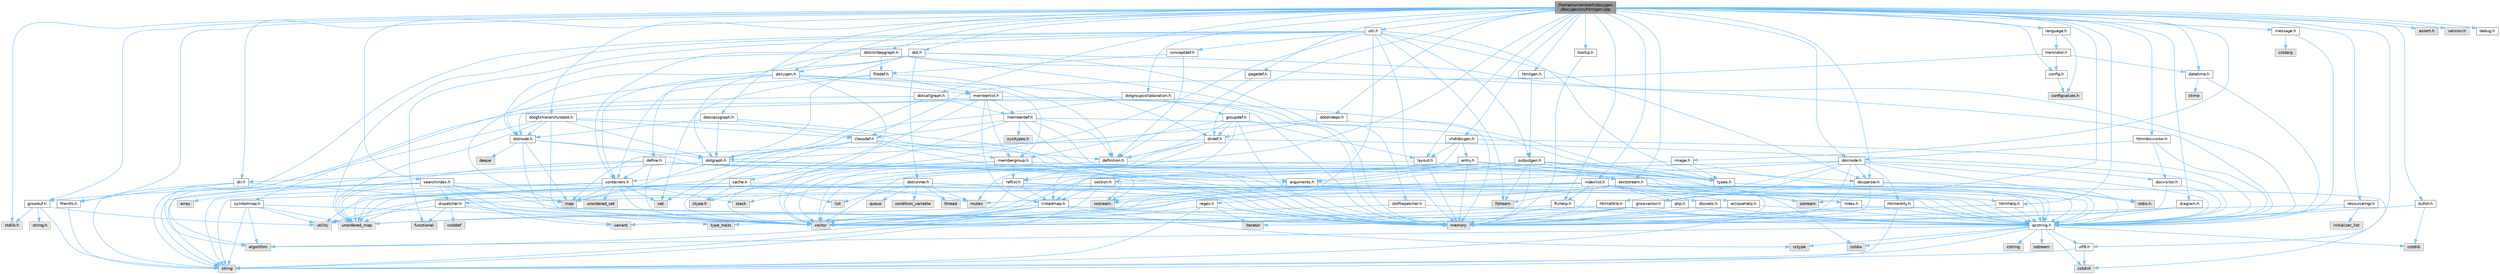 digraph "/home/runner/work/doxygen/doxygen/src/htmlgen.cpp"
{
 // INTERACTIVE_SVG=YES
 // LATEX_PDF_SIZE
  bgcolor="transparent";
  edge [fontname=Helvetica,fontsize=10,labelfontname=Helvetica,labelfontsize=10];
  node [fontname=Helvetica,fontsize=10,shape=box,height=0.2,width=0.4];
  Node1 [label="/home/runner/work/doxygen\l/doxygen/src/htmlgen.cpp",height=0.2,width=0.4,color="gray40", fillcolor="grey60", style="filled", fontcolor="black",tooltip=" "];
  Node1 -> Node2 [color="steelblue1",style="solid"];
  Node2 [label="stdlib.h",height=0.2,width=0.4,color="grey60", fillcolor="#E0E0E0", style="filled",tooltip=" "];
  Node1 -> Node3 [color="steelblue1",style="solid"];
  Node3 [label="assert.h",height=0.2,width=0.4,color="grey60", fillcolor="#E0E0E0", style="filled",tooltip=" "];
  Node1 -> Node4 [color="steelblue1",style="solid"];
  Node4 [label="mutex",height=0.2,width=0.4,color="grey60", fillcolor="#E0E0E0", style="filled",tooltip=" "];
  Node1 -> Node5 [color="steelblue1",style="solid"];
  Node5 [label="sstream",height=0.2,width=0.4,color="grey60", fillcolor="#E0E0E0", style="filled",tooltip=" "];
  Node1 -> Node6 [color="steelblue1",style="solid"];
  Node6 [label="message.h",height=0.2,width=0.4,color="grey40", fillcolor="white", style="filled",URL="$d2/d0d/message_8h.html",tooltip=" "];
  Node6 -> Node7 [color="steelblue1",style="solid"];
  Node7 [label="cstdarg",height=0.2,width=0.4,color="grey60", fillcolor="#E0E0E0", style="filled",tooltip=" "];
  Node6 -> Node8 [color="steelblue1",style="solid"];
  Node8 [label="qcstring.h",height=0.2,width=0.4,color="grey40", fillcolor="white", style="filled",URL="$d7/d5c/qcstring_8h.html",tooltip=" "];
  Node8 -> Node9 [color="steelblue1",style="solid"];
  Node9 [label="string",height=0.2,width=0.4,color="grey60", fillcolor="#E0E0E0", style="filled",tooltip=" "];
  Node8 -> Node10 [color="steelblue1",style="solid"];
  Node10 [label="algorithm",height=0.2,width=0.4,color="grey60", fillcolor="#E0E0E0", style="filled",tooltip=" "];
  Node8 -> Node11 [color="steelblue1",style="solid"];
  Node11 [label="cctype",height=0.2,width=0.4,color="grey60", fillcolor="#E0E0E0", style="filled",tooltip=" "];
  Node8 -> Node12 [color="steelblue1",style="solid"];
  Node12 [label="cstring",height=0.2,width=0.4,color="grey60", fillcolor="#E0E0E0", style="filled",tooltip=" "];
  Node8 -> Node13 [color="steelblue1",style="solid"];
  Node13 [label="cstdio",height=0.2,width=0.4,color="grey60", fillcolor="#E0E0E0", style="filled",tooltip=" "];
  Node8 -> Node14 [color="steelblue1",style="solid"];
  Node14 [label="cstdlib",height=0.2,width=0.4,color="grey60", fillcolor="#E0E0E0", style="filled",tooltip=" "];
  Node8 -> Node15 [color="steelblue1",style="solid"];
  Node15 [label="cstdint",height=0.2,width=0.4,color="grey60", fillcolor="#E0E0E0", style="filled",tooltip=" "];
  Node8 -> Node16 [color="steelblue1",style="solid"];
  Node16 [label="ostream",height=0.2,width=0.4,color="grey60", fillcolor="#E0E0E0", style="filled",tooltip=" "];
  Node8 -> Node17 [color="steelblue1",style="solid"];
  Node17 [label="utf8.h",height=0.2,width=0.4,color="grey40", fillcolor="white", style="filled",URL="$db/d7c/utf8_8h.html",tooltip="Various UTF8 related helper functions."];
  Node17 -> Node15 [color="steelblue1",style="solid"];
  Node17 -> Node9 [color="steelblue1",style="solid"];
  Node1 -> Node18 [color="steelblue1",style="solid"];
  Node18 [label="htmlgen.h",height=0.2,width=0.4,color="grey40", fillcolor="white", style="filled",URL="$d8/d56/htmlgen_8h.html",tooltip=" "];
  Node18 -> Node19 [color="steelblue1",style="solid"];
  Node19 [label="outputgen.h",height=0.2,width=0.4,color="grey40", fillcolor="white", style="filled",URL="$df/d06/outputgen_8h.html",tooltip=" "];
  Node19 -> Node20 [color="steelblue1",style="solid"];
  Node20 [label="memory",height=0.2,width=0.4,color="grey60", fillcolor="#E0E0E0", style="filled",tooltip=" "];
  Node19 -> Node21 [color="steelblue1",style="solid"];
  Node21 [label="stack",height=0.2,width=0.4,color="grey60", fillcolor="#E0E0E0", style="filled",tooltip=" "];
  Node19 -> Node22 [color="steelblue1",style="solid"];
  Node22 [label="iostream",height=0.2,width=0.4,color="grey60", fillcolor="#E0E0E0", style="filled",tooltip=" "];
  Node19 -> Node23 [color="steelblue1",style="solid"];
  Node23 [label="fstream",height=0.2,width=0.4,color="grey60", fillcolor="#E0E0E0", style="filled",tooltip=" "];
  Node19 -> Node24 [color="steelblue1",style="solid"];
  Node24 [label="types.h",height=0.2,width=0.4,color="grey40", fillcolor="white", style="filled",URL="$d9/d49/types_8h.html",tooltip="This file contains a number of basic enums and types."];
  Node24 -> Node8 [color="steelblue1",style="solid"];
  Node19 -> Node25 [color="steelblue1",style="solid"];
  Node25 [label="index.h",height=0.2,width=0.4,color="grey40", fillcolor="white", style="filled",URL="$d1/db5/index_8h.html",tooltip=" "];
  Node25 -> Node20 [color="steelblue1",style="solid"];
  Node25 -> Node8 [color="steelblue1",style="solid"];
  Node19 -> Node26 [color="steelblue1",style="solid"];
  Node26 [label="section.h",height=0.2,width=0.4,color="grey40", fillcolor="white", style="filled",URL="$d1/d2a/section_8h.html",tooltip=" "];
  Node26 -> Node9 [color="steelblue1",style="solid"];
  Node26 -> Node27 [color="steelblue1",style="solid"];
  Node27 [label="unordered_map",height=0.2,width=0.4,color="grey60", fillcolor="#E0E0E0", style="filled",tooltip=" "];
  Node26 -> Node8 [color="steelblue1",style="solid"];
  Node26 -> Node28 [color="steelblue1",style="solid"];
  Node28 [label="linkedmap.h",height=0.2,width=0.4,color="grey40", fillcolor="white", style="filled",URL="$da/de1/linkedmap_8h.html",tooltip=" "];
  Node28 -> Node27 [color="steelblue1",style="solid"];
  Node28 -> Node29 [color="steelblue1",style="solid"];
  Node29 [label="vector",height=0.2,width=0.4,color="grey60", fillcolor="#E0E0E0", style="filled",tooltip=" "];
  Node28 -> Node20 [color="steelblue1",style="solid"];
  Node28 -> Node9 [color="steelblue1",style="solid"];
  Node28 -> Node10 [color="steelblue1",style="solid"];
  Node28 -> Node11 [color="steelblue1",style="solid"];
  Node28 -> Node8 [color="steelblue1",style="solid"];
  Node19 -> Node30 [color="steelblue1",style="solid"];
  Node30 [label="textstream.h",height=0.2,width=0.4,color="grey40", fillcolor="white", style="filled",URL="$d4/d7d/textstream_8h.html",tooltip=" "];
  Node30 -> Node9 [color="steelblue1",style="solid"];
  Node30 -> Node22 [color="steelblue1",style="solid"];
  Node30 -> Node5 [color="steelblue1",style="solid"];
  Node30 -> Node15 [color="steelblue1",style="solid"];
  Node30 -> Node13 [color="steelblue1",style="solid"];
  Node30 -> Node23 [color="steelblue1",style="solid"];
  Node30 -> Node31 [color="steelblue1",style="solid"];
  Node31 [label="type_traits",height=0.2,width=0.4,color="grey60", fillcolor="#E0E0E0", style="filled",tooltip=" "];
  Node30 -> Node8 [color="steelblue1",style="solid"];
  Node19 -> Node32 [color="steelblue1",style="solid"];
  Node32 [label="docparser.h",height=0.2,width=0.4,color="grey40", fillcolor="white", style="filled",URL="$de/d9c/docparser_8h.html",tooltip=" "];
  Node32 -> Node33 [color="steelblue1",style="solid"];
  Node33 [label="stdio.h",height=0.2,width=0.4,color="grey60", fillcolor="#E0E0E0", style="filled",tooltip=" "];
  Node32 -> Node20 [color="steelblue1",style="solid"];
  Node32 -> Node8 [color="steelblue1",style="solid"];
  Node32 -> Node34 [color="steelblue1",style="solid"];
  Node34 [label="growvector.h",height=0.2,width=0.4,color="grey40", fillcolor="white", style="filled",URL="$d7/d50/growvector_8h.html",tooltip=" "];
  Node34 -> Node29 [color="steelblue1",style="solid"];
  Node34 -> Node20 [color="steelblue1",style="solid"];
  Node34 -> Node35 [color="steelblue1",style="solid"];
  Node35 [label="iterator",height=0.2,width=0.4,color="grey60", fillcolor="#E0E0E0", style="filled",tooltip=" "];
  Node1 -> Node36 [color="steelblue1",style="solid"];
  Node36 [label="config.h",height=0.2,width=0.4,color="grey40", fillcolor="white", style="filled",URL="$db/d16/config_8h.html",tooltip=" "];
  Node36 -> Node37 [color="steelblue1",style="solid"];
  Node37 [label="configvalues.h",height=0.2,width=0.4,color="grey60", fillcolor="#E0E0E0", style="filled",tooltip=" "];
  Node1 -> Node38 [color="steelblue1",style="solid"];
  Node38 [label="util.h",height=0.2,width=0.4,color="grey40", fillcolor="white", style="filled",URL="$d8/d3c/util_8h.html",tooltip="A bunch of utility functions."];
  Node38 -> Node20 [color="steelblue1",style="solid"];
  Node38 -> Node27 [color="steelblue1",style="solid"];
  Node38 -> Node10 [color="steelblue1",style="solid"];
  Node38 -> Node39 [color="steelblue1",style="solid"];
  Node39 [label="functional",height=0.2,width=0.4,color="grey60", fillcolor="#E0E0E0", style="filled",tooltip=" "];
  Node38 -> Node23 [color="steelblue1",style="solid"];
  Node38 -> Node40 [color="steelblue1",style="solid"];
  Node40 [label="ctype.h",height=0.2,width=0.4,color="grey60", fillcolor="#E0E0E0", style="filled",tooltip=" "];
  Node38 -> Node24 [color="steelblue1",style="solid"];
  Node38 -> Node32 [color="steelblue1",style="solid"];
  Node38 -> Node41 [color="steelblue1",style="solid"];
  Node41 [label="containers.h",height=0.2,width=0.4,color="grey40", fillcolor="white", style="filled",URL="$d5/d75/containers_8h.html",tooltip=" "];
  Node41 -> Node29 [color="steelblue1",style="solid"];
  Node41 -> Node9 [color="steelblue1",style="solid"];
  Node41 -> Node42 [color="steelblue1",style="solid"];
  Node42 [label="set",height=0.2,width=0.4,color="grey60", fillcolor="#E0E0E0", style="filled",tooltip=" "];
  Node41 -> Node43 [color="steelblue1",style="solid"];
  Node43 [label="map",height=0.2,width=0.4,color="grey60", fillcolor="#E0E0E0", style="filled",tooltip=" "];
  Node41 -> Node44 [color="steelblue1",style="solid"];
  Node44 [label="unordered_set",height=0.2,width=0.4,color="grey60", fillcolor="#E0E0E0", style="filled",tooltip=" "];
  Node41 -> Node27 [color="steelblue1",style="solid"];
  Node41 -> Node21 [color="steelblue1",style="solid"];
  Node38 -> Node19 [color="steelblue1",style="solid"];
  Node38 -> Node45 [color="steelblue1",style="solid"];
  Node45 [label="regex.h",height=0.2,width=0.4,color="grey40", fillcolor="white", style="filled",URL="$d1/d21/regex_8h.html",tooltip=" "];
  Node45 -> Node20 [color="steelblue1",style="solid"];
  Node45 -> Node9 [color="steelblue1",style="solid"];
  Node45 -> Node29 [color="steelblue1",style="solid"];
  Node45 -> Node35 [color="steelblue1",style="solid"];
  Node38 -> Node46 [color="steelblue1",style="solid"];
  Node46 [label="conceptdef.h",height=0.2,width=0.4,color="grey40", fillcolor="white", style="filled",URL="$da/df1/conceptdef_8h.html",tooltip=" "];
  Node46 -> Node47 [color="steelblue1",style="solid"];
  Node47 [label="definition.h",height=0.2,width=0.4,color="grey40", fillcolor="white", style="filled",URL="$df/da1/definition_8h.html",tooltip=" "];
  Node47 -> Node29 [color="steelblue1",style="solid"];
  Node47 -> Node24 [color="steelblue1",style="solid"];
  Node47 -> Node48 [color="steelblue1",style="solid"];
  Node48 [label="reflist.h",height=0.2,width=0.4,color="grey40", fillcolor="white", style="filled",URL="$d1/d02/reflist_8h.html",tooltip=" "];
  Node48 -> Node29 [color="steelblue1",style="solid"];
  Node48 -> Node27 [color="steelblue1",style="solid"];
  Node48 -> Node20 [color="steelblue1",style="solid"];
  Node48 -> Node8 [color="steelblue1",style="solid"];
  Node48 -> Node28 [color="steelblue1",style="solid"];
  Node46 -> Node49 [color="steelblue1",style="solid"];
  Node49 [label="filedef.h",height=0.2,width=0.4,color="grey40", fillcolor="white", style="filled",URL="$d4/d3a/filedef_8h.html",tooltip=" "];
  Node49 -> Node42 [color="steelblue1",style="solid"];
  Node49 -> Node47 [color="steelblue1",style="solid"];
  Node49 -> Node50 [color="steelblue1",style="solid"];
  Node50 [label="memberlist.h",height=0.2,width=0.4,color="grey40", fillcolor="white", style="filled",URL="$dd/d78/memberlist_8h.html",tooltip=" "];
  Node50 -> Node29 [color="steelblue1",style="solid"];
  Node50 -> Node10 [color="steelblue1",style="solid"];
  Node50 -> Node51 [color="steelblue1",style="solid"];
  Node51 [label="memberdef.h",height=0.2,width=0.4,color="grey40", fillcolor="white", style="filled",URL="$d4/d46/memberdef_8h.html",tooltip=" "];
  Node51 -> Node29 [color="steelblue1",style="solid"];
  Node51 -> Node20 [color="steelblue1",style="solid"];
  Node51 -> Node52 [color="steelblue1",style="solid"];
  Node52 [label="sys/types.h",height=0.2,width=0.4,color="grey60", fillcolor="#E0E0E0", style="filled",tooltip=" "];
  Node51 -> Node24 [color="steelblue1",style="solid"];
  Node51 -> Node47 [color="steelblue1",style="solid"];
  Node51 -> Node53 [color="steelblue1",style="solid"];
  Node53 [label="arguments.h",height=0.2,width=0.4,color="grey40", fillcolor="white", style="filled",URL="$df/d9b/arguments_8h.html",tooltip=" "];
  Node53 -> Node29 [color="steelblue1",style="solid"];
  Node53 -> Node8 [color="steelblue1",style="solid"];
  Node51 -> Node54 [color="steelblue1",style="solid"];
  Node54 [label="classdef.h",height=0.2,width=0.4,color="grey40", fillcolor="white", style="filled",URL="$d1/da6/classdef_8h.html",tooltip=" "];
  Node54 -> Node29 [color="steelblue1",style="solid"];
  Node54 -> Node42 [color="steelblue1",style="solid"];
  Node54 -> Node41 [color="steelblue1",style="solid"];
  Node54 -> Node47 [color="steelblue1",style="solid"];
  Node54 -> Node53 [color="steelblue1",style="solid"];
  Node54 -> Node55 [color="steelblue1",style="solid"];
  Node55 [label="membergroup.h",height=0.2,width=0.4,color="grey40", fillcolor="white", style="filled",URL="$d9/d11/membergroup_8h.html",tooltip=" "];
  Node55 -> Node29 [color="steelblue1",style="solid"];
  Node55 -> Node43 [color="steelblue1",style="solid"];
  Node55 -> Node20 [color="steelblue1",style="solid"];
  Node55 -> Node24 [color="steelblue1",style="solid"];
  Node55 -> Node48 [color="steelblue1",style="solid"];
  Node50 -> Node28 [color="steelblue1",style="solid"];
  Node50 -> Node24 [color="steelblue1",style="solid"];
  Node50 -> Node55 [color="steelblue1",style="solid"];
  Node49 -> Node41 [color="steelblue1",style="solid"];
  Node1 -> Node56 [color="steelblue1",style="solid"];
  Node56 [label="doxygen.h",height=0.2,width=0.4,color="grey40", fillcolor="white", style="filled",URL="$d1/da1/doxygen_8h.html",tooltip=" "];
  Node56 -> Node41 [color="steelblue1",style="solid"];
  Node56 -> Node55 [color="steelblue1",style="solid"];
  Node56 -> Node57 [color="steelblue1",style="solid"];
  Node57 [label="dirdef.h",height=0.2,width=0.4,color="grey40", fillcolor="white", style="filled",URL="$d6/d15/dirdef_8h.html",tooltip=" "];
  Node57 -> Node29 [color="steelblue1",style="solid"];
  Node57 -> Node43 [color="steelblue1",style="solid"];
  Node57 -> Node8 [color="steelblue1",style="solid"];
  Node57 -> Node28 [color="steelblue1",style="solid"];
  Node57 -> Node47 [color="steelblue1",style="solid"];
  Node56 -> Node50 [color="steelblue1",style="solid"];
  Node56 -> Node58 [color="steelblue1",style="solid"];
  Node58 [label="define.h",height=0.2,width=0.4,color="grey40", fillcolor="white", style="filled",URL="$df/d67/define_8h.html",tooltip=" "];
  Node58 -> Node29 [color="steelblue1",style="solid"];
  Node58 -> Node20 [color="steelblue1",style="solid"];
  Node58 -> Node9 [color="steelblue1",style="solid"];
  Node58 -> Node27 [color="steelblue1",style="solid"];
  Node58 -> Node8 [color="steelblue1",style="solid"];
  Node58 -> Node41 [color="steelblue1",style="solid"];
  Node56 -> Node59 [color="steelblue1",style="solid"];
  Node59 [label="cache.h",height=0.2,width=0.4,color="grey40", fillcolor="white", style="filled",URL="$d3/d26/cache_8h.html",tooltip=" "];
  Node59 -> Node60 [color="steelblue1",style="solid"];
  Node60 [label="list",height=0.2,width=0.4,color="grey60", fillcolor="#E0E0E0", style="filled",tooltip=" "];
  Node59 -> Node27 [color="steelblue1",style="solid"];
  Node59 -> Node4 [color="steelblue1",style="solid"];
  Node59 -> Node61 [color="steelblue1",style="solid"];
  Node61 [label="utility",height=0.2,width=0.4,color="grey60", fillcolor="#E0E0E0", style="filled",tooltip=" "];
  Node59 -> Node40 [color="steelblue1",style="solid"];
  Node56 -> Node62 [color="steelblue1",style="solid"];
  Node62 [label="symbolmap.h",height=0.2,width=0.4,color="grey40", fillcolor="white", style="filled",URL="$d7/ddd/symbolmap_8h.html",tooltip=" "];
  Node62 -> Node10 [color="steelblue1",style="solid"];
  Node62 -> Node27 [color="steelblue1",style="solid"];
  Node62 -> Node29 [color="steelblue1",style="solid"];
  Node62 -> Node9 [color="steelblue1",style="solid"];
  Node62 -> Node61 [color="steelblue1",style="solid"];
  Node1 -> Node63 [color="steelblue1",style="solid"];
  Node63 [label="diagram.h",height=0.2,width=0.4,color="grey40", fillcolor="white", style="filled",URL="$d9/d1b/diagram_8h.html",tooltip=" "];
  Node63 -> Node20 [color="steelblue1",style="solid"];
  Node63 -> Node8 [color="steelblue1",style="solid"];
  Node1 -> Node64 [color="steelblue1",style="solid"];
  Node64 [label="version.h",height=0.2,width=0.4,color="grey60", fillcolor="#E0E0E0", style="filled",tooltip=" "];
  Node1 -> Node65 [color="steelblue1",style="solid"];
  Node65 [label="dot.h",height=0.2,width=0.4,color="grey40", fillcolor="white", style="filled",URL="$d6/d4a/dot_8h.html",tooltip=" "];
  Node65 -> Node43 [color="steelblue1",style="solid"];
  Node65 -> Node8 [color="steelblue1",style="solid"];
  Node65 -> Node66 [color="steelblue1",style="solid"];
  Node66 [label="dotgraph.h",height=0.2,width=0.4,color="grey40", fillcolor="white", style="filled",URL="$d0/daa/dotgraph_8h.html",tooltip=" "];
  Node66 -> Node22 [color="steelblue1",style="solid"];
  Node66 -> Node43 [color="steelblue1",style="solid"];
  Node66 -> Node8 [color="steelblue1",style="solid"];
  Node66 -> Node67 [color="steelblue1",style="solid"];
  Node67 [label="dir.h",height=0.2,width=0.4,color="grey40", fillcolor="white", style="filled",URL="$df/d9c/dir_8h.html",tooltip=" "];
  Node67 -> Node9 [color="steelblue1",style="solid"];
  Node67 -> Node20 [color="steelblue1",style="solid"];
  Node67 -> Node68 [color="steelblue1",style="solid"];
  Node68 [label="fileinfo.h",height=0.2,width=0.4,color="grey40", fillcolor="white", style="filled",URL="$df/d45/fileinfo_8h.html",tooltip=" "];
  Node68 -> Node9 [color="steelblue1",style="solid"];
  Node65 -> Node69 [color="steelblue1",style="solid"];
  Node69 [label="dotfilepatcher.h",height=0.2,width=0.4,color="grey40", fillcolor="white", style="filled",URL="$d3/d38/dotfilepatcher_8h.html",tooltip=" "];
  Node69 -> Node29 [color="steelblue1",style="solid"];
  Node69 -> Node8 [color="steelblue1",style="solid"];
  Node65 -> Node70 [color="steelblue1",style="solid"];
  Node70 [label="dotrunner.h",height=0.2,width=0.4,color="grey40", fillcolor="white", style="filled",URL="$d2/dd1/dotrunner_8h.html",tooltip=" "];
  Node70 -> Node9 [color="steelblue1",style="solid"];
  Node70 -> Node71 [color="steelblue1",style="solid"];
  Node71 [label="thread",height=0.2,width=0.4,color="grey60", fillcolor="#E0E0E0", style="filled",tooltip=" "];
  Node70 -> Node60 [color="steelblue1",style="solid"];
  Node70 -> Node72 [color="steelblue1",style="solid"];
  Node72 [label="queue",height=0.2,width=0.4,color="grey60", fillcolor="#E0E0E0", style="filled",tooltip=" "];
  Node70 -> Node4 [color="steelblue1",style="solid"];
  Node70 -> Node73 [color="steelblue1",style="solid"];
  Node73 [label="condition_variable",height=0.2,width=0.4,color="grey60", fillcolor="#E0E0E0", style="filled",tooltip=" "];
  Node70 -> Node20 [color="steelblue1",style="solid"];
  Node70 -> Node8 [color="steelblue1",style="solid"];
  Node65 -> Node56 [color="steelblue1",style="solid"];
  Node1 -> Node74 [color="steelblue1",style="solid"];
  Node74 [label="dotcallgraph.h",height=0.2,width=0.4,color="grey40", fillcolor="white", style="filled",URL="$dc/dcf/dotcallgraph_8h.html",tooltip=" "];
  Node74 -> Node20 [color="steelblue1",style="solid"];
  Node74 -> Node75 [color="steelblue1",style="solid"];
  Node75 [label="dotnode.h",height=0.2,width=0.4,color="grey40", fillcolor="white", style="filled",URL="$d8/d3b/dotnode_8h.html",tooltip=" "];
  Node75 -> Node29 [color="steelblue1",style="solid"];
  Node75 -> Node43 [color="steelblue1",style="solid"];
  Node75 -> Node76 [color="steelblue1",style="solid"];
  Node76 [label="deque",height=0.2,width=0.4,color="grey60", fillcolor="#E0E0E0", style="filled",tooltip=" "];
  Node75 -> Node22 [color="steelblue1",style="solid"];
  Node75 -> Node66 [color="steelblue1",style="solid"];
  Node74 -> Node66 [color="steelblue1",style="solid"];
  Node74 -> Node51 [color="steelblue1",style="solid"];
  Node1 -> Node77 [color="steelblue1",style="solid"];
  Node77 [label="dotclassgraph.h",height=0.2,width=0.4,color="grey40", fillcolor="white", style="filled",URL="$d5/d04/dotclassgraph_8h.html",tooltip=" "];
  Node77 -> Node20 [color="steelblue1",style="solid"];
  Node77 -> Node54 [color="steelblue1",style="solid"];
  Node77 -> Node75 [color="steelblue1",style="solid"];
  Node77 -> Node66 [color="steelblue1",style="solid"];
  Node1 -> Node78 [color="steelblue1",style="solid"];
  Node78 [label="dotdirdeps.h",height=0.2,width=0.4,color="grey40", fillcolor="white", style="filled",URL="$d3/dcf/dotdirdeps_8h.html",tooltip=" "];
  Node78 -> Node20 [color="steelblue1",style="solid"];
  Node78 -> Node66 [color="steelblue1",style="solid"];
  Node78 -> Node57 [color="steelblue1",style="solid"];
  Node1 -> Node79 [color="steelblue1",style="solid"];
  Node79 [label="dotgfxhierarchytable.h",height=0.2,width=0.4,color="grey40", fillcolor="white", style="filled",URL="$d2/de7/dotgfxhierarchytable_8h.html",tooltip=" "];
  Node79 -> Node20 [color="steelblue1",style="solid"];
  Node79 -> Node9 [color="steelblue1",style="solid"];
  Node79 -> Node27 [color="steelblue1",style="solid"];
  Node79 -> Node29 [color="steelblue1",style="solid"];
  Node79 -> Node54 [color="steelblue1",style="solid"];
  Node79 -> Node66 [color="steelblue1",style="solid"];
  Node79 -> Node75 [color="steelblue1",style="solid"];
  Node1 -> Node80 [color="steelblue1",style="solid"];
  Node80 [label="dotgroupcollaboration.h",height=0.2,width=0.4,color="grey40", fillcolor="white", style="filled",URL="$d7/d99/dotgroupcollaboration_8h.html",tooltip=" "];
  Node80 -> Node20 [color="steelblue1",style="solid"];
  Node80 -> Node75 [color="steelblue1",style="solid"];
  Node80 -> Node66 [color="steelblue1",style="solid"];
  Node80 -> Node81 [color="steelblue1",style="solid"];
  Node81 [label="groupdef.h",height=0.2,width=0.4,color="grey40", fillcolor="white", style="filled",URL="$d1/de6/groupdef_8h.html",tooltip=" "];
  Node81 -> Node20 [color="steelblue1",style="solid"];
  Node81 -> Node47 [color="steelblue1",style="solid"];
  Node81 -> Node57 [color="steelblue1",style="solid"];
  Node81 -> Node82 [color="steelblue1",style="solid"];
  Node82 [label="layout.h",height=0.2,width=0.4,color="grey40", fillcolor="white", style="filled",URL="$db/d51/layout_8h.html",tooltip=" "];
  Node82 -> Node20 [color="steelblue1",style="solid"];
  Node82 -> Node29 [color="steelblue1",style="solid"];
  Node82 -> Node24 [color="steelblue1",style="solid"];
  Node81 -> Node55 [color="steelblue1",style="solid"];
  Node81 -> Node28 [color="steelblue1",style="solid"];
  Node1 -> Node83 [color="steelblue1",style="solid"];
  Node83 [label="dotincldepgraph.h",height=0.2,width=0.4,color="grey40", fillcolor="white", style="filled",URL="$dd/d8c/dotincldepgraph_8h.html",tooltip=" "];
  Node83 -> Node20 [color="steelblue1",style="solid"];
  Node83 -> Node8 [color="steelblue1",style="solid"];
  Node83 -> Node49 [color="steelblue1",style="solid"];
  Node83 -> Node75 [color="steelblue1",style="solid"];
  Node83 -> Node66 [color="steelblue1",style="solid"];
  Node1 -> Node84 [color="steelblue1",style="solid"];
  Node84 [label="language.h",height=0.2,width=0.4,color="grey40", fillcolor="white", style="filled",URL="$d8/dce/language_8h.html",tooltip=" "];
  Node84 -> Node85 [color="steelblue1",style="solid"];
  Node85 [label="translator.h",height=0.2,width=0.4,color="grey40", fillcolor="white", style="filled",URL="$d9/df1/translator_8h.html",tooltip=" "];
  Node85 -> Node54 [color="steelblue1",style="solid"];
  Node85 -> Node36 [color="steelblue1",style="solid"];
  Node85 -> Node86 [color="steelblue1",style="solid"];
  Node86 [label="datetime.h",height=0.2,width=0.4,color="grey40", fillcolor="white", style="filled",URL="$de/d1b/datetime_8h.html",tooltip=" "];
  Node86 -> Node87 [color="steelblue1",style="solid"];
  Node87 [label="ctime",height=0.2,width=0.4,color="grey60", fillcolor="#E0E0E0", style="filled",tooltip=" "];
  Node86 -> Node8 [color="steelblue1",style="solid"];
  Node84 -> Node37 [color="steelblue1",style="solid"];
  Node1 -> Node88 [color="steelblue1",style="solid"];
  Node88 [label="htmlhelp.h",height=0.2,width=0.4,color="grey40", fillcolor="white", style="filled",URL="$d8/dc3/htmlhelp_8h.html",tooltip=" "];
  Node88 -> Node20 [color="steelblue1",style="solid"];
  Node88 -> Node8 [color="steelblue1",style="solid"];
  Node1 -> Node32 [color="steelblue1",style="solid"];
  Node1 -> Node89 [color="steelblue1",style="solid"];
  Node89 [label="docnode.h",height=0.2,width=0.4,color="grey40", fillcolor="white", style="filled",URL="$de/d2b/docnode_8h.html",tooltip=" "];
  Node89 -> Node33 [color="steelblue1",style="solid"];
  Node89 -> Node29 [color="steelblue1",style="solid"];
  Node89 -> Node20 [color="steelblue1",style="solid"];
  Node89 -> Node90 [color="steelblue1",style="solid"];
  Node90 [label="variant",height=0.2,width=0.4,color="grey60", fillcolor="#E0E0E0", style="filled",tooltip=" "];
  Node89 -> Node8 [color="steelblue1",style="solid"];
  Node89 -> Node91 [color="steelblue1",style="solid"];
  Node91 [label="docvisitor.h",height=0.2,width=0.4,color="grey40", fillcolor="white", style="filled",URL="$d2/d3c/docvisitor_8h.html",tooltip=" "];
  Node91 -> Node20 [color="steelblue1",style="solid"];
  Node91 -> Node8 [color="steelblue1",style="solid"];
  Node89 -> Node32 [color="steelblue1",style="solid"];
  Node89 -> Node92 [color="steelblue1",style="solid"];
  Node92 [label="htmlattrib.h",height=0.2,width=0.4,color="grey40", fillcolor="white", style="filled",URL="$d0/d73/htmlattrib_8h.html",tooltip=" "];
  Node92 -> Node29 [color="steelblue1",style="solid"];
  Node92 -> Node8 [color="steelblue1",style="solid"];
  Node89 -> Node93 [color="steelblue1",style="solid"];
  Node93 [label="htmlentity.h",height=0.2,width=0.4,color="grey40", fillcolor="white", style="filled",URL="$db/dc6/htmlentity_8h.html",tooltip=" "];
  Node93 -> Node27 [color="steelblue1",style="solid"];
  Node93 -> Node9 [color="steelblue1",style="solid"];
  Node93 -> Node8 [color="steelblue1",style="solid"];
  Node89 -> Node34 [color="steelblue1",style="solid"];
  Node1 -> Node94 [color="steelblue1",style="solid"];
  Node94 [label="htmldocvisitor.h",height=0.2,width=0.4,color="grey40", fillcolor="white", style="filled",URL="$d0/d71/htmldocvisitor_8h.html",tooltip=" "];
  Node94 -> Node91 [color="steelblue1",style="solid"];
  Node94 -> Node89 [color="steelblue1",style="solid"];
  Node94 -> Node8 [color="steelblue1",style="solid"];
  Node1 -> Node95 [color="steelblue1",style="solid"];
  Node95 [label="searchindex.h",height=0.2,width=0.4,color="grey40", fillcolor="white", style="filled",URL="$de/d07/searchindex_8h.html",tooltip="Web server based search engine."];
  Node95 -> Node20 [color="steelblue1",style="solid"];
  Node95 -> Node29 [color="steelblue1",style="solid"];
  Node95 -> Node43 [color="steelblue1",style="solid"];
  Node95 -> Node27 [color="steelblue1",style="solid"];
  Node95 -> Node9 [color="steelblue1",style="solid"];
  Node95 -> Node96 [color="steelblue1",style="solid"];
  Node96 [label="array",height=0.2,width=0.4,color="grey60", fillcolor="#E0E0E0", style="filled",tooltip=" "];
  Node95 -> Node90 [color="steelblue1",style="solid"];
  Node95 -> Node8 [color="steelblue1",style="solid"];
  Node95 -> Node97 [color="steelblue1",style="solid"];
  Node97 [label="growbuf.h",height=0.2,width=0.4,color="grey40", fillcolor="white", style="filled",URL="$dd/d72/growbuf_8h.html",tooltip=" "];
  Node97 -> Node61 [color="steelblue1",style="solid"];
  Node97 -> Node2 [color="steelblue1",style="solid"];
  Node97 -> Node98 [color="steelblue1",style="solid"];
  Node98 [label="string.h",height=0.2,width=0.4,color="grey60", fillcolor="#E0E0E0", style="filled",tooltip=" "];
  Node97 -> Node9 [color="steelblue1",style="solid"];
  Node95 -> Node99 [color="steelblue1",style="solid"];
  Node99 [label="dispatcher.h",height=0.2,width=0.4,color="grey40", fillcolor="white", style="filled",URL="$da/d73/dispatcher_8h.html",tooltip=" "];
  Node99 -> Node100 [color="steelblue1",style="solid"];
  Node100 [label="cstddef",height=0.2,width=0.4,color="grey60", fillcolor="#E0E0E0", style="filled",tooltip=" "];
  Node99 -> Node61 [color="steelblue1",style="solid"];
  Node99 -> Node39 [color="steelblue1",style="solid"];
  Node99 -> Node90 [color="steelblue1",style="solid"];
  Node99 -> Node31 [color="steelblue1",style="solid"];
  Node1 -> Node101 [color="steelblue1",style="solid"];
  Node101 [label="pagedef.h",height=0.2,width=0.4,color="grey40", fillcolor="white", style="filled",URL="$dd/d66/pagedef_8h.html",tooltip=" "];
  Node101 -> Node47 [color="steelblue1",style="solid"];
  Node1 -> Node102 [color="steelblue1",style="solid"];
  Node102 [label="debug.h",height=0.2,width=0.4,color="grey40", fillcolor="white", style="filled",URL="$db/d16/debug_8h.html",tooltip=" "];
  Node1 -> Node57 [color="steelblue1",style="solid"];
  Node1 -> Node103 [color="steelblue1",style="solid"];
  Node103 [label="vhdldocgen.h",height=0.2,width=0.4,color="grey40", fillcolor="white", style="filled",URL="$dd/dec/vhdldocgen_8h.html",tooltip=" "];
  Node103 -> Node8 [color="steelblue1",style="solid"];
  Node103 -> Node82 [color="steelblue1",style="solid"];
  Node103 -> Node53 [color="steelblue1",style="solid"];
  Node103 -> Node104 [color="steelblue1",style="solid"];
  Node104 [label="entry.h",height=0.2,width=0.4,color="grey40", fillcolor="white", style="filled",URL="$d1/dc6/entry_8h.html",tooltip=" "];
  Node104 -> Node29 [color="steelblue1",style="solid"];
  Node104 -> Node20 [color="steelblue1",style="solid"];
  Node104 -> Node5 [color="steelblue1",style="solid"];
  Node104 -> Node24 [color="steelblue1",style="solid"];
  Node104 -> Node53 [color="steelblue1",style="solid"];
  Node104 -> Node48 [color="steelblue1",style="solid"];
  Node104 -> Node30 [color="steelblue1",style="solid"];
  Node1 -> Node82 [color="steelblue1",style="solid"];
  Node1 -> Node105 [color="steelblue1",style="solid"];
  Node105 [label="image.h",height=0.2,width=0.4,color="grey40", fillcolor="white", style="filled",URL="$d5/db2/image_8h.html",tooltip=" "];
  Node105 -> Node29 [color="steelblue1",style="solid"];
  Node105 -> Node24 [color="steelblue1",style="solid"];
  Node105 -> Node8 [color="steelblue1",style="solid"];
  Node1 -> Node106 [color="steelblue1",style="solid"];
  Node106 [label="ftvhelp.h",height=0.2,width=0.4,color="grey40", fillcolor="white", style="filled",URL="$d2/d4a/ftvhelp_8h.html",tooltip=" "];
  Node106 -> Node20 [color="steelblue1",style="solid"];
  Node106 -> Node29 [color="steelblue1",style="solid"];
  Node106 -> Node8 [color="steelblue1",style="solid"];
  Node1 -> Node107 [color="steelblue1",style="solid"];
  Node107 [label="bufstr.h",height=0.2,width=0.4,color="grey40", fillcolor="white", style="filled",URL="$d4/de5/bufstr_8h.html",tooltip=" "];
  Node107 -> Node14 [color="steelblue1",style="solid"];
  Node107 -> Node8 [color="steelblue1",style="solid"];
  Node1 -> Node108 [color="steelblue1",style="solid"];
  Node108 [label="resourcemgr.h",height=0.2,width=0.4,color="grey40", fillcolor="white", style="filled",URL="$d6/d07/resourcemgr_8h.html",tooltip=" "];
  Node108 -> Node20 [color="steelblue1",style="solid"];
  Node108 -> Node109 [color="steelblue1",style="solid"];
  Node109 [label="initializer_list",height=0.2,width=0.4,color="grey60", fillcolor="#E0E0E0", style="filled",tooltip=" "];
  Node108 -> Node8 [color="steelblue1",style="solid"];
  Node1 -> Node110 [color="steelblue1",style="solid"];
  Node110 [label="tooltip.h",height=0.2,width=0.4,color="grey40", fillcolor="white", style="filled",URL="$db/d83/tooltip_8h.html",tooltip=" "];
  Node110 -> Node20 [color="steelblue1",style="solid"];
  Node1 -> Node97 [color="steelblue1",style="solid"];
  Node1 -> Node68 [color="steelblue1",style="solid"];
  Node1 -> Node67 [color="steelblue1",style="solid"];
  Node1 -> Node17 [color="steelblue1",style="solid"];
  Node1 -> Node30 [color="steelblue1",style="solid"];
  Node1 -> Node111 [color="steelblue1",style="solid"];
  Node111 [label="indexlist.h",height=0.2,width=0.4,color="grey40", fillcolor="white", style="filled",URL="$d5/d61/indexlist_8h.html",tooltip=" "];
  Node111 -> Node61 [color="steelblue1",style="solid"];
  Node111 -> Node29 [color="steelblue1",style="solid"];
  Node111 -> Node20 [color="steelblue1",style="solid"];
  Node111 -> Node4 [color="steelblue1",style="solid"];
  Node111 -> Node90 [color="steelblue1",style="solid"];
  Node111 -> Node8 [color="steelblue1",style="solid"];
  Node111 -> Node99 [color="steelblue1",style="solid"];
  Node111 -> Node112 [color="steelblue1",style="solid"];
  Node112 [label="docsets.h",height=0.2,width=0.4,color="grey40", fillcolor="white", style="filled",URL="$d1/db2/docsets_8h.html",tooltip=" "];
  Node112 -> Node20 [color="steelblue1",style="solid"];
  Node112 -> Node8 [color="steelblue1",style="solid"];
  Node111 -> Node113 [color="steelblue1",style="solid"];
  Node113 [label="eclipsehelp.h",height=0.2,width=0.4,color="grey40", fillcolor="white", style="filled",URL="$db/d9e/eclipsehelp_8h.html",tooltip=" "];
  Node113 -> Node20 [color="steelblue1",style="solid"];
  Node113 -> Node8 [color="steelblue1",style="solid"];
  Node111 -> Node106 [color="steelblue1",style="solid"];
  Node111 -> Node88 [color="steelblue1",style="solid"];
  Node111 -> Node114 [color="steelblue1",style="solid"];
  Node114 [label="qhp.h",height=0.2,width=0.4,color="grey40", fillcolor="white", style="filled",URL="$dc/d20/qhp_8h.html",tooltip=" "];
  Node114 -> Node20 [color="steelblue1",style="solid"];
  Node114 -> Node8 [color="steelblue1",style="solid"];
  Node1 -> Node86 [color="steelblue1",style="solid"];
}
